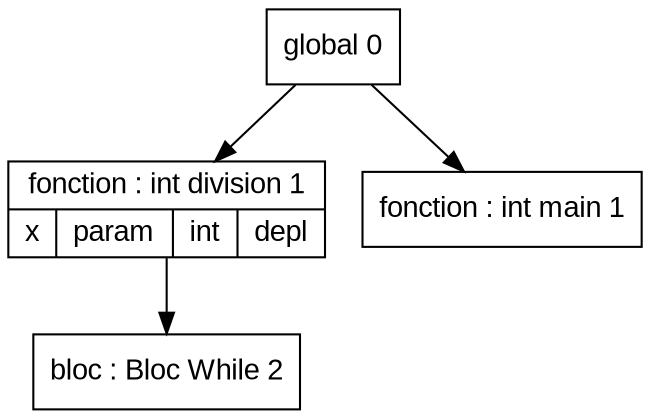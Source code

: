 digraph "tds"{

	node [fontname="Arial"];

	N2 [shape=record label="{ bloc : Bloc While  2
	}"];

	N1 [shape=record label="{ fonction : int division 1
	| { x | param | int | depl }
	}"];

	N3 [shape=record label="{ fonction : int main 1
	}"];

	N0 [shape=record label="{ global 0
	}"];


	N0 -> N1; 
	N1 -> N2; 
	N0 -> N3; 
}
